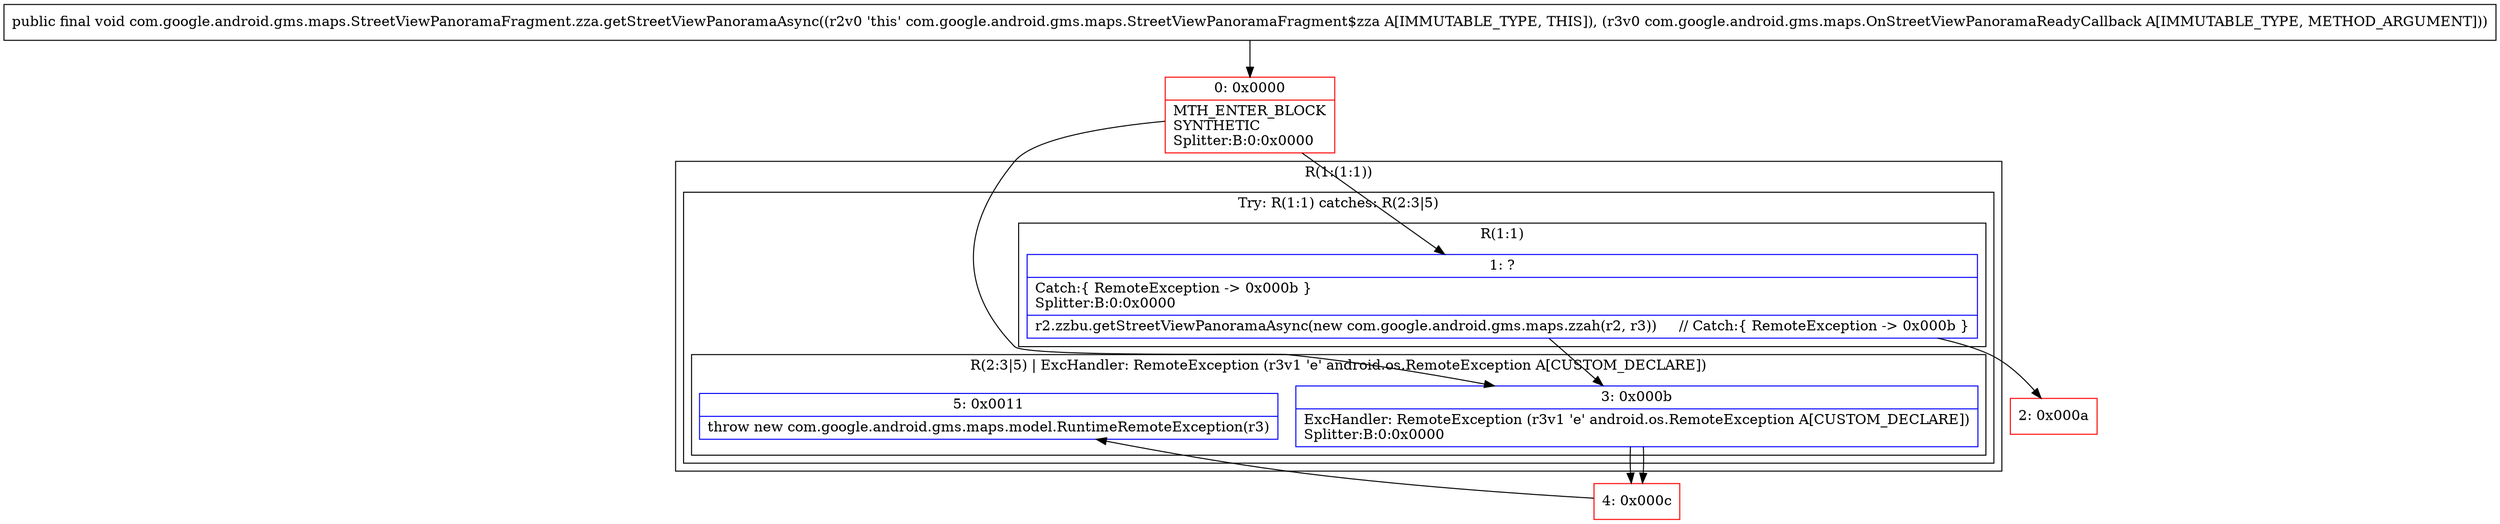 digraph "CFG forcom.google.android.gms.maps.StreetViewPanoramaFragment.zza.getStreetViewPanoramaAsync(Lcom\/google\/android\/gms\/maps\/OnStreetViewPanoramaReadyCallback;)V" {
subgraph cluster_Region_1376789617 {
label = "R(1:(1:1))";
node [shape=record,color=blue];
subgraph cluster_TryCatchRegion_401586833 {
label = "Try: R(1:1) catches: R(2:3|5)";
node [shape=record,color=blue];
subgraph cluster_Region_1572985349 {
label = "R(1:1)";
node [shape=record,color=blue];
Node_1 [shape=record,label="{1\:\ ?|Catch:\{ RemoteException \-\> 0x000b \}\lSplitter:B:0:0x0000\l|r2.zzbu.getStreetViewPanoramaAsync(new com.google.android.gms.maps.zzah(r2, r3))     \/\/ Catch:\{ RemoteException \-\> 0x000b \}\l}"];
}
subgraph cluster_Region_475644228 {
label = "R(2:3|5) | ExcHandler: RemoteException (r3v1 'e' android.os.RemoteException A[CUSTOM_DECLARE])\l";
node [shape=record,color=blue];
Node_3 [shape=record,label="{3\:\ 0x000b|ExcHandler: RemoteException (r3v1 'e' android.os.RemoteException A[CUSTOM_DECLARE])\lSplitter:B:0:0x0000\l}"];
Node_5 [shape=record,label="{5\:\ 0x0011|throw new com.google.android.gms.maps.model.RuntimeRemoteException(r3)\l}"];
}
}
}
subgraph cluster_Region_475644228 {
label = "R(2:3|5) | ExcHandler: RemoteException (r3v1 'e' android.os.RemoteException A[CUSTOM_DECLARE])\l";
node [shape=record,color=blue];
Node_3 [shape=record,label="{3\:\ 0x000b|ExcHandler: RemoteException (r3v1 'e' android.os.RemoteException A[CUSTOM_DECLARE])\lSplitter:B:0:0x0000\l}"];
Node_5 [shape=record,label="{5\:\ 0x0011|throw new com.google.android.gms.maps.model.RuntimeRemoteException(r3)\l}"];
}
Node_0 [shape=record,color=red,label="{0\:\ 0x0000|MTH_ENTER_BLOCK\lSYNTHETIC\lSplitter:B:0:0x0000\l}"];
Node_2 [shape=record,color=red,label="{2\:\ 0x000a}"];
Node_4 [shape=record,color=red,label="{4\:\ 0x000c}"];
MethodNode[shape=record,label="{public final void com.google.android.gms.maps.StreetViewPanoramaFragment.zza.getStreetViewPanoramaAsync((r2v0 'this' com.google.android.gms.maps.StreetViewPanoramaFragment$zza A[IMMUTABLE_TYPE, THIS]), (r3v0 com.google.android.gms.maps.OnStreetViewPanoramaReadyCallback A[IMMUTABLE_TYPE, METHOD_ARGUMENT])) }"];
MethodNode -> Node_0;
Node_1 -> Node_2;
Node_1 -> Node_3;
Node_3 -> Node_4;
Node_3 -> Node_4;
Node_0 -> Node_1;
Node_0 -> Node_3;
Node_4 -> Node_5;
}

